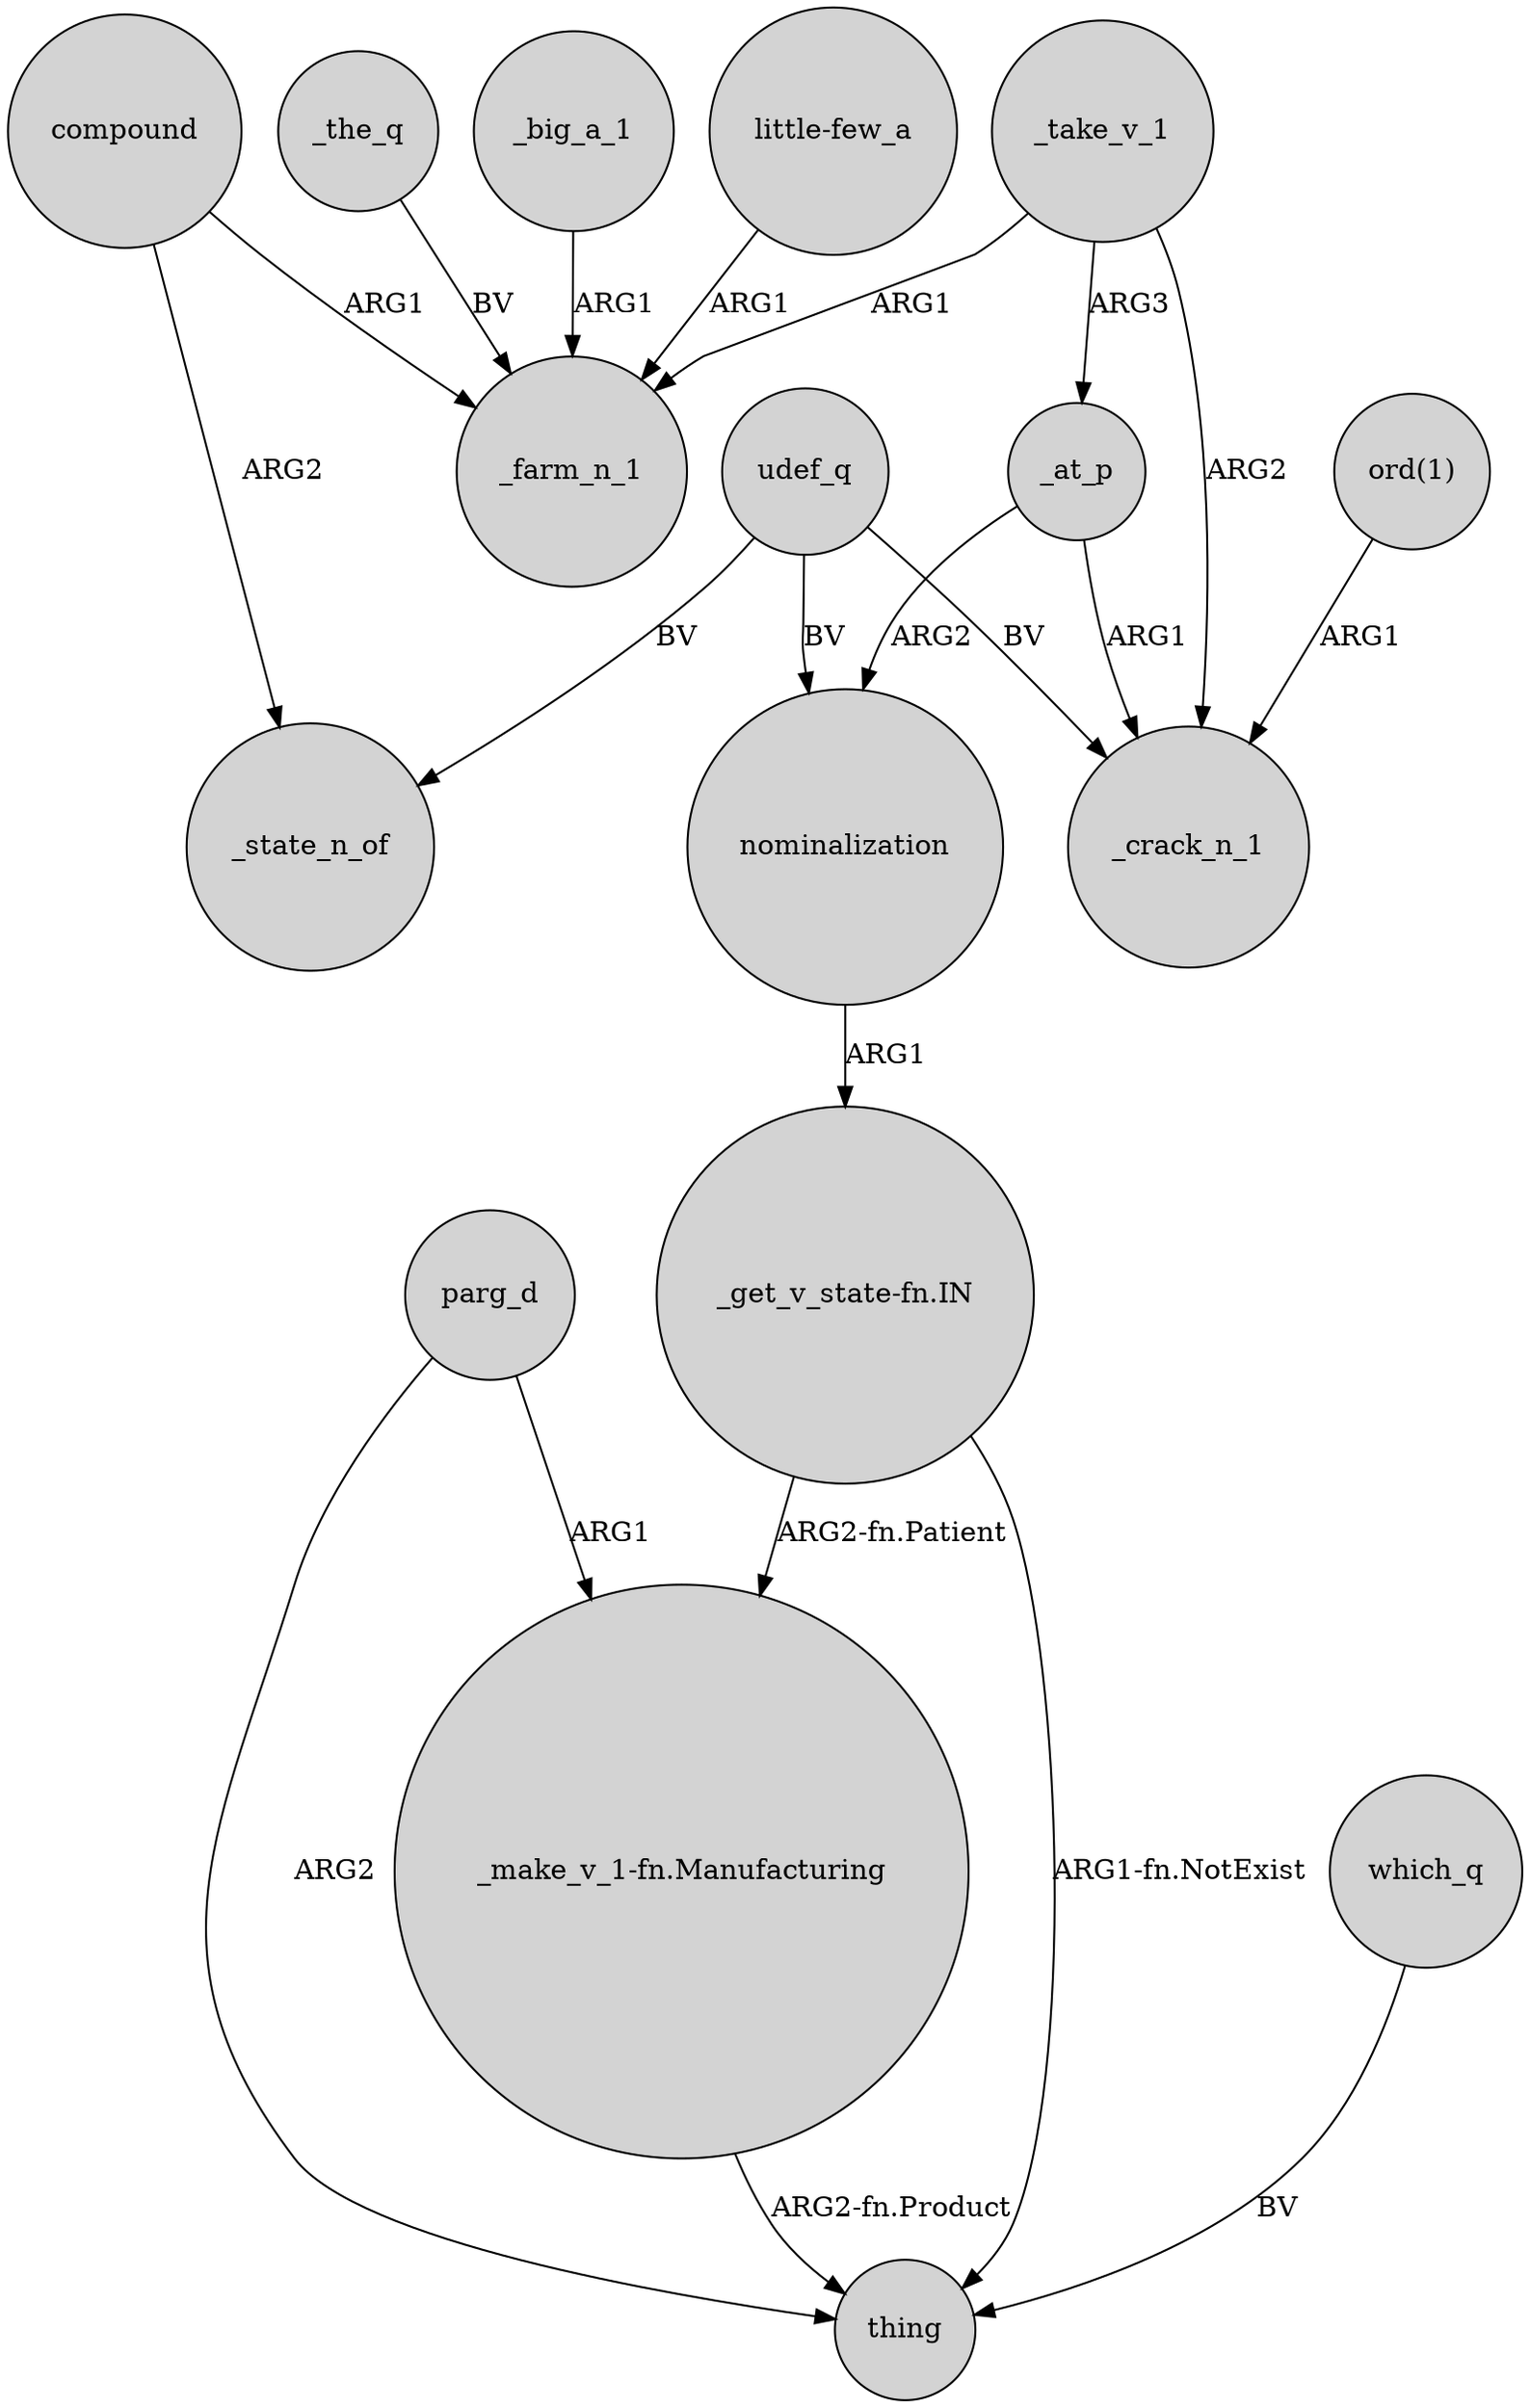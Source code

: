digraph {
	node [shape=circle style=filled]
	_the_q -> _farm_n_1 [label=BV]
	parg_d -> thing [label=ARG2]
	udef_q -> _state_n_of [label=BV]
	compound -> _farm_n_1 [label=ARG1]
	_take_v_1 -> _at_p [label=ARG3]
	compound -> _state_n_of [label=ARG2]
	parg_d -> "_make_v_1-fn.Manufacturing" [label=ARG1]
	_big_a_1 -> _farm_n_1 [label=ARG1]
	nominalization -> "_get_v_state-fn.IN" [label=ARG1]
	"_get_v_state-fn.IN" -> thing [label="ARG1-fn.NotExist"]
	udef_q -> nominalization [label=BV]
	"ord(1)" -> _crack_n_1 [label=ARG1]
	_at_p -> nominalization [label=ARG2]
	udef_q -> _crack_n_1 [label=BV]
	_take_v_1 -> _farm_n_1 [label=ARG1]
	_take_v_1 -> _crack_n_1 [label=ARG2]
	"_make_v_1-fn.Manufacturing" -> thing [label="ARG2-fn.Product"]
	"little-few_a" -> _farm_n_1 [label=ARG1]
	_at_p -> _crack_n_1 [label=ARG1]
	"_get_v_state-fn.IN" -> "_make_v_1-fn.Manufacturing" [label="ARG2-fn.Patient"]
	which_q -> thing [label=BV]
}
